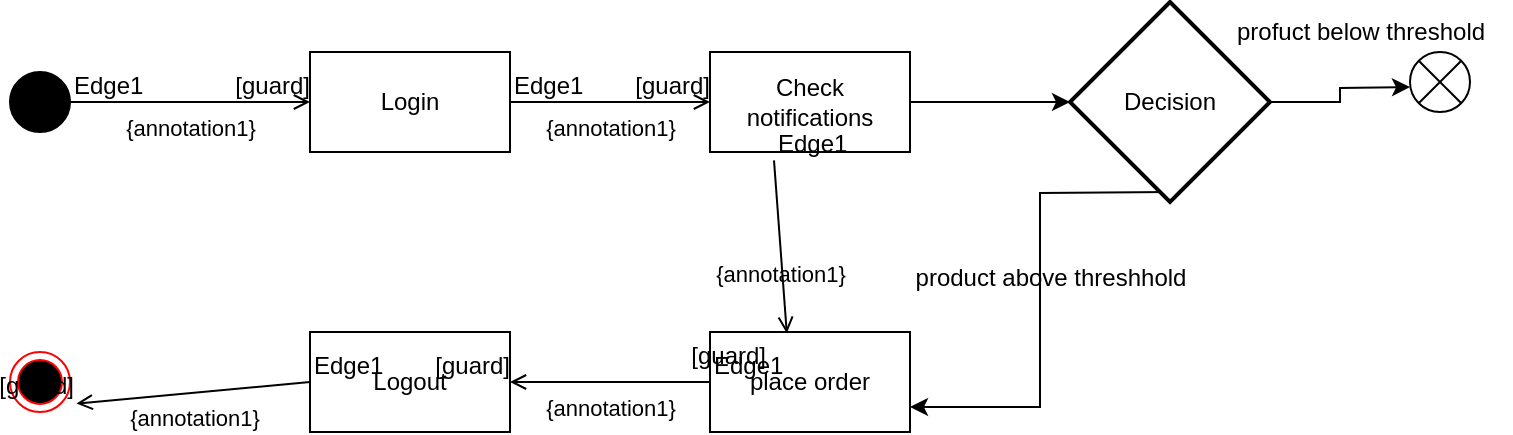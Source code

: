 <mxfile version="24.3.1" type="github">
  <diagram name="Page-1" id="EtH6n9bjwomR-LexOYSS">
    <mxGraphModel dx="1050" dy="557" grid="1" gridSize="10" guides="1" tooltips="1" connect="1" arrows="1" fold="1" page="1" pageScale="1" pageWidth="827" pageHeight="1169" math="0" shadow="0">
      <root>
        <mxCell id="0" />
        <mxCell id="1" parent="0" />
        <mxCell id="XIH05wXkVvQwO4-teM7B-1" value="" style="ellipse;fillColor=strokeColor;html=1;" vertex="1" parent="1">
          <mxGeometry x="40" y="220" width="30" height="30" as="geometry" />
        </mxCell>
        <mxCell id="XIH05wXkVvQwO4-teM7B-2" value="Login" style="html=1;dashed=0;whiteSpace=wrap;" vertex="1" parent="1">
          <mxGeometry x="190" y="210" width="100" height="50" as="geometry" />
        </mxCell>
        <mxCell id="XIH05wXkVvQwO4-teM7B-33" value="" style="edgeStyle=orthogonalEdgeStyle;rounded=0;orthogonalLoop=1;jettySize=auto;html=1;" edge="1" parent="1" source="XIH05wXkVvQwO4-teM7B-3" target="XIH05wXkVvQwO4-teM7B-32">
          <mxGeometry relative="1" as="geometry" />
        </mxCell>
        <mxCell id="XIH05wXkVvQwO4-teM7B-3" value="Check notifications" style="html=1;dashed=0;whiteSpace=wrap;" vertex="1" parent="1">
          <mxGeometry x="390" y="210" width="100" height="50" as="geometry" />
        </mxCell>
        <mxCell id="XIH05wXkVvQwO4-teM7B-4" value="place order" style="html=1;dashed=0;whiteSpace=wrap;" vertex="1" parent="1">
          <mxGeometry x="390" y="350" width="100" height="50" as="geometry" />
        </mxCell>
        <mxCell id="XIH05wXkVvQwO4-teM7B-5" value="Logout" style="html=1;dashed=0;whiteSpace=wrap;" vertex="1" parent="1">
          <mxGeometry x="190" y="350" width="100" height="50" as="geometry" />
        </mxCell>
        <mxCell id="XIH05wXkVvQwO4-teM7B-6" value="" style="ellipse;html=1;shape=endState;fillColor=#000000;strokeColor=#ff0000;" vertex="1" parent="1">
          <mxGeometry x="40" y="360" width="30" height="30" as="geometry" />
        </mxCell>
        <mxCell id="XIH05wXkVvQwO4-teM7B-13" value="{annotation1}" style="endArrow=open;html=1;rounded=0;align=center;verticalAlign=top;endFill=0;labelBackgroundColor=none;exitX=1;exitY=0.5;exitDx=0;exitDy=0;entryX=0;entryY=0.5;entryDx=0;entryDy=0;" edge="1" parent="1" source="XIH05wXkVvQwO4-teM7B-1" target="XIH05wXkVvQwO4-teM7B-2">
          <mxGeometry relative="1" as="geometry">
            <mxPoint x="330" y="390" as="sourcePoint" />
            <mxPoint x="490" y="390" as="targetPoint" />
          </mxGeometry>
        </mxCell>
        <mxCell id="XIH05wXkVvQwO4-teM7B-14" value="Edge1" style="resizable=0;html=1;align=left;verticalAlign=bottom;labelBackgroundColor=none;" connectable="0" vertex="1" parent="XIH05wXkVvQwO4-teM7B-13">
          <mxGeometry x="-1" relative="1" as="geometry" />
        </mxCell>
        <mxCell id="XIH05wXkVvQwO4-teM7B-15" value="[guard]" style="resizable=0;html=1;align=right;verticalAlign=bottom;labelBackgroundColor=none;" connectable="0" vertex="1" parent="XIH05wXkVvQwO4-teM7B-13">
          <mxGeometry x="1" relative="1" as="geometry" />
        </mxCell>
        <mxCell id="XIH05wXkVvQwO4-teM7B-16" value="{annotation1}" style="endArrow=open;html=1;rounded=0;align=center;verticalAlign=top;endFill=0;labelBackgroundColor=none;exitX=1;exitY=0.5;exitDx=0;exitDy=0;entryX=0;entryY=0.5;entryDx=0;entryDy=0;" edge="1" parent="1" source="XIH05wXkVvQwO4-teM7B-2" target="XIH05wXkVvQwO4-teM7B-3">
          <mxGeometry relative="1" as="geometry">
            <mxPoint x="330" y="390" as="sourcePoint" />
            <mxPoint x="490" y="390" as="targetPoint" />
          </mxGeometry>
        </mxCell>
        <mxCell id="XIH05wXkVvQwO4-teM7B-17" value="Edge1" style="resizable=0;html=1;align=left;verticalAlign=bottom;labelBackgroundColor=none;" connectable="0" vertex="1" parent="XIH05wXkVvQwO4-teM7B-16">
          <mxGeometry x="-1" relative="1" as="geometry" />
        </mxCell>
        <mxCell id="XIH05wXkVvQwO4-teM7B-18" value="[guard]" style="resizable=0;html=1;align=right;verticalAlign=bottom;labelBackgroundColor=none;" connectable="0" vertex="1" parent="XIH05wXkVvQwO4-teM7B-16">
          <mxGeometry x="1" relative="1" as="geometry" />
        </mxCell>
        <mxCell id="XIH05wXkVvQwO4-teM7B-19" value="{annotation1}" style="endArrow=open;html=1;rounded=0;align=center;verticalAlign=top;endFill=0;labelBackgroundColor=none;exitX=0.32;exitY=1.084;exitDx=0;exitDy=0;exitPerimeter=0;entryX=0.384;entryY=0.012;entryDx=0;entryDy=0;entryPerimeter=0;" edge="1" parent="1" source="XIH05wXkVvQwO4-teM7B-3" target="XIH05wXkVvQwO4-teM7B-4">
          <mxGeometry relative="1" as="geometry">
            <mxPoint x="330" y="390" as="sourcePoint" />
            <mxPoint x="430" y="340" as="targetPoint" />
          </mxGeometry>
        </mxCell>
        <mxCell id="XIH05wXkVvQwO4-teM7B-20" value="Edge1" style="resizable=0;html=1;align=left;verticalAlign=bottom;labelBackgroundColor=none;" connectable="0" vertex="1" parent="XIH05wXkVvQwO4-teM7B-19">
          <mxGeometry x="-1" relative="1" as="geometry" />
        </mxCell>
        <mxCell id="XIH05wXkVvQwO4-teM7B-21" value="[guard]" style="resizable=0;html=1;align=right;verticalAlign=bottom;labelBackgroundColor=none;" connectable="0" vertex="1" parent="XIH05wXkVvQwO4-teM7B-19">
          <mxGeometry x="1" relative="1" as="geometry">
            <mxPoint x="-10" y="20" as="offset" />
          </mxGeometry>
        </mxCell>
        <mxCell id="XIH05wXkVvQwO4-teM7B-22" value="{annotation1}" style="endArrow=open;html=1;rounded=0;align=center;verticalAlign=top;endFill=0;labelBackgroundColor=none;exitX=0;exitY=0.5;exitDx=0;exitDy=0;" edge="1" parent="1" source="XIH05wXkVvQwO4-teM7B-4" target="XIH05wXkVvQwO4-teM7B-5">
          <mxGeometry relative="1" as="geometry">
            <mxPoint x="330" y="390" as="sourcePoint" />
            <mxPoint x="490" y="390" as="targetPoint" />
          </mxGeometry>
        </mxCell>
        <mxCell id="XIH05wXkVvQwO4-teM7B-23" value="Edge1" style="resizable=0;html=1;align=left;verticalAlign=bottom;labelBackgroundColor=none;" connectable="0" vertex="1" parent="XIH05wXkVvQwO4-teM7B-22">
          <mxGeometry x="-1" relative="1" as="geometry" />
        </mxCell>
        <mxCell id="XIH05wXkVvQwO4-teM7B-24" value="[guard]" style="resizable=0;html=1;align=right;verticalAlign=bottom;labelBackgroundColor=none;" connectable="0" vertex="1" parent="XIH05wXkVvQwO4-teM7B-22">
          <mxGeometry x="1" relative="1" as="geometry" />
        </mxCell>
        <mxCell id="XIH05wXkVvQwO4-teM7B-25" value="{annotation1}" style="endArrow=open;html=1;rounded=0;align=center;verticalAlign=top;endFill=0;labelBackgroundColor=none;entryX=1.107;entryY=0.86;entryDx=0;entryDy=0;entryPerimeter=0;exitX=0;exitY=0.5;exitDx=0;exitDy=0;" edge="1" parent="1" source="XIH05wXkVvQwO4-teM7B-5" target="XIH05wXkVvQwO4-teM7B-6">
          <mxGeometry relative="1" as="geometry">
            <mxPoint x="330" y="390" as="sourcePoint" />
            <mxPoint x="490" y="390" as="targetPoint" />
          </mxGeometry>
        </mxCell>
        <mxCell id="XIH05wXkVvQwO4-teM7B-26" value="Edge1" style="resizable=0;html=1;align=left;verticalAlign=bottom;labelBackgroundColor=none;" connectable="0" vertex="1" parent="XIH05wXkVvQwO4-teM7B-25">
          <mxGeometry x="-1" relative="1" as="geometry" />
        </mxCell>
        <mxCell id="XIH05wXkVvQwO4-teM7B-27" value="[guard]" style="resizable=0;html=1;align=right;verticalAlign=bottom;labelBackgroundColor=none;" connectable="0" vertex="1" parent="XIH05wXkVvQwO4-teM7B-25">
          <mxGeometry x="1" relative="1" as="geometry" />
        </mxCell>
        <mxCell id="XIH05wXkVvQwO4-teM7B-35" value="" style="edgeStyle=orthogonalEdgeStyle;rounded=0;orthogonalLoop=1;jettySize=auto;html=1;" edge="1" parent="1" source="XIH05wXkVvQwO4-teM7B-32">
          <mxGeometry relative="1" as="geometry">
            <mxPoint x="740" y="227.5" as="targetPoint" />
          </mxGeometry>
        </mxCell>
        <mxCell id="XIH05wXkVvQwO4-teM7B-37" style="edgeStyle=orthogonalEdgeStyle;rounded=0;orthogonalLoop=1;jettySize=auto;html=1;entryX=1;entryY=0.75;entryDx=0;entryDy=0;" edge="1" parent="1" target="XIH05wXkVvQwO4-teM7B-4">
          <mxGeometry relative="1" as="geometry">
            <mxPoint x="620" y="280" as="sourcePoint" />
            <mxPoint x="540" y="420" as="targetPoint" />
          </mxGeometry>
        </mxCell>
        <mxCell id="XIH05wXkVvQwO4-teM7B-32" value="Decision" style="strokeWidth=2;html=1;shape=mxgraph.flowchart.decision;whiteSpace=wrap;" vertex="1" parent="1">
          <mxGeometry x="570" y="185" width="100" height="100" as="geometry" />
        </mxCell>
        <mxCell id="XIH05wXkVvQwO4-teM7B-36" value="" style="shape=sumEllipse;perimeter=ellipsePerimeter;html=1;backgroundOutline=1;" vertex="1" parent="1">
          <mxGeometry x="740" y="210" width="30" height="30" as="geometry" />
        </mxCell>
        <mxCell id="XIH05wXkVvQwO4-teM7B-38" value="profuct below threshold" style="text;html=1;align=center;verticalAlign=middle;resizable=0;points=[];autosize=1;strokeColor=none;fillColor=none;" vertex="1" parent="1">
          <mxGeometry x="640" y="185" width="150" height="30" as="geometry" />
        </mxCell>
        <mxCell id="XIH05wXkVvQwO4-teM7B-39" value="product above threshhold" style="text;html=1;align=center;verticalAlign=middle;resizable=0;points=[];autosize=1;strokeColor=none;fillColor=none;" vertex="1" parent="1">
          <mxGeometry x="480" y="308" width="160" height="30" as="geometry" />
        </mxCell>
      </root>
    </mxGraphModel>
  </diagram>
</mxfile>
